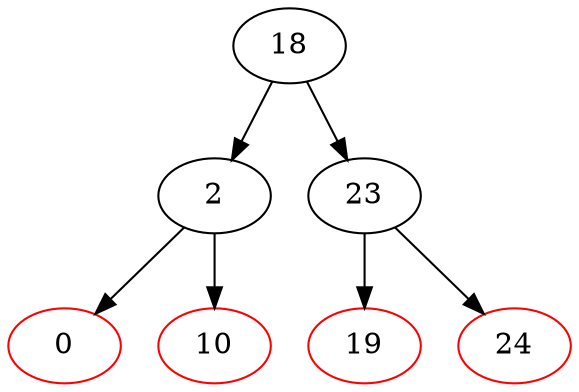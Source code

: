 digraph G { 
	18 [color=black];
	18 -> 2;
	2 [color=black];
	18 -> 23;
	23 [color=black];
	2 [color=black];
	2 -> 0;
	0 [color=red];
	2 -> 10;
	10 [color=red];
	23 [color=black];
	23 -> 19;
	19 [color=red];
	23 -> 24;
	24 [color=red];
	0 [color=red];
	10 [color=red];
	19 [color=red];
	24 [color=red];
}
